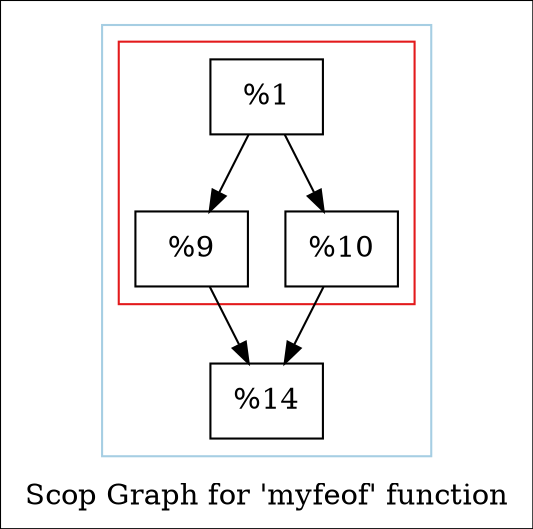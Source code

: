 digraph "Scop Graph for 'myfeof' function" {
	label="Scop Graph for 'myfeof' function";

	Node0x1819a90 [shape=record,label="{%1}"];
	Node0x1819a90 -> Node0x16fdd50;
	Node0x1819a90 -> Node0x15b7d50;
	Node0x16fdd50 [shape=record,label="{%9}"];
	Node0x16fdd50 -> Node0x1831620;
	Node0x1831620 [shape=record,label="{%14}"];
	Node0x15b7d50 [shape=record,label="{%10}"];
	Node0x15b7d50 -> Node0x1831620;
	colorscheme = "paired12"
        subgraph cluster_0x155e0a0 {
          label = "";
          style = solid;
          color = 1
          subgraph cluster_0x19589d0 {
            label = "";
            style = solid;
            color = 6
            Node0x1819a90;
            Node0x16fdd50;
            Node0x15b7d50;
          }
          Node0x1831620;
        }
}
